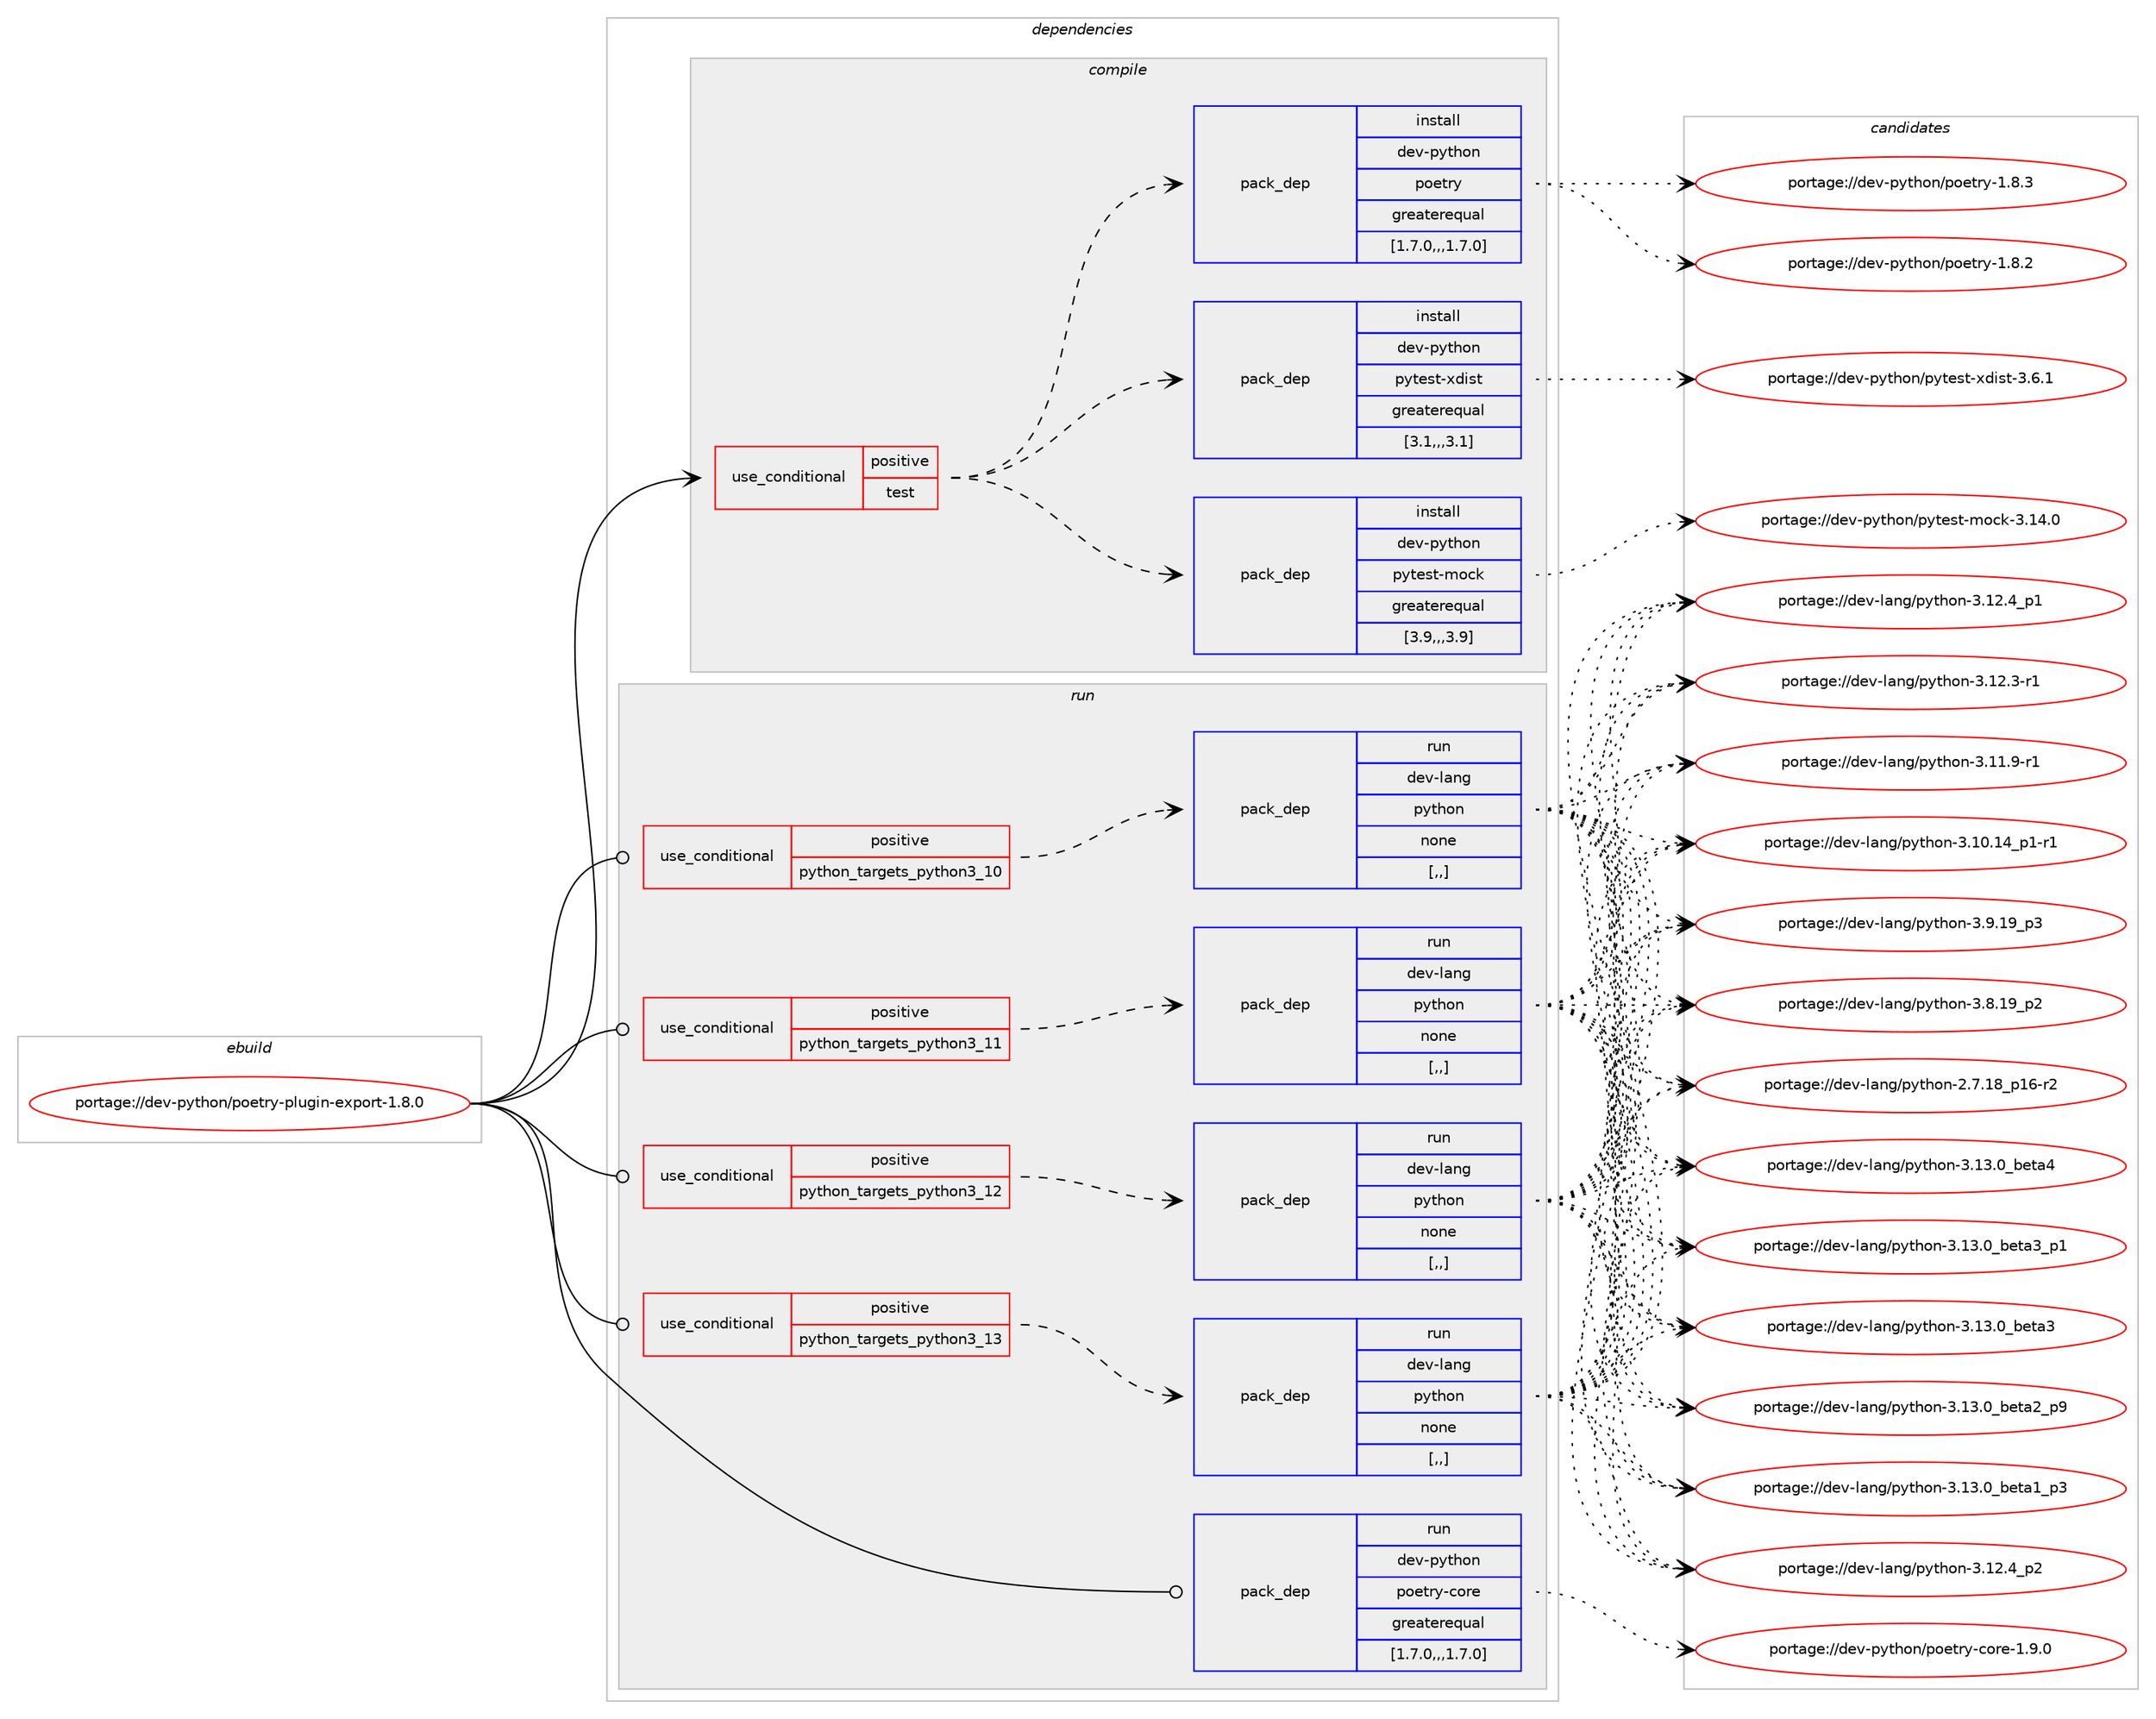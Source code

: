 digraph prolog {

# *************
# Graph options
# *************

newrank=true;
concentrate=true;
compound=true;
graph [rankdir=LR,fontname=Helvetica,fontsize=10,ranksep=1.5];#, ranksep=2.5, nodesep=0.2];
edge  [arrowhead=vee];
node  [fontname=Helvetica,fontsize=10];

# **********
# The ebuild
# **********

subgraph cluster_leftcol {
color=gray;
label=<<i>ebuild</i>>;
id [label="portage://dev-python/poetry-plugin-export-1.8.0", color=red, width=4, href="../dev-python/poetry-plugin-export-1.8.0.svg"];
}

# ****************
# The dependencies
# ****************

subgraph cluster_midcol {
color=gray;
label=<<i>dependencies</i>>;
subgraph cluster_compile {
fillcolor="#eeeeee";
style=filled;
label=<<i>compile</i>>;
subgraph cond36280 {
dependency155225 [label=<<TABLE BORDER="0" CELLBORDER="1" CELLSPACING="0" CELLPADDING="4"><TR><TD ROWSPAN="3" CELLPADDING="10">use_conditional</TD></TR><TR><TD>positive</TD></TR><TR><TD>test</TD></TR></TABLE>>, shape=none, color=red];
subgraph pack117694 {
dependency155226 [label=<<TABLE BORDER="0" CELLBORDER="1" CELLSPACING="0" CELLPADDING="4" WIDTH="220"><TR><TD ROWSPAN="6" CELLPADDING="30">pack_dep</TD></TR><TR><TD WIDTH="110">install</TD></TR><TR><TD>dev-python</TD></TR><TR><TD>poetry</TD></TR><TR><TD>greaterequal</TD></TR><TR><TD>[1.7.0,,,1.7.0]</TD></TR></TABLE>>, shape=none, color=blue];
}
dependency155225:e -> dependency155226:w [weight=20,style="dashed",arrowhead="vee"];
subgraph pack117695 {
dependency155227 [label=<<TABLE BORDER="0" CELLBORDER="1" CELLSPACING="0" CELLPADDING="4" WIDTH="220"><TR><TD ROWSPAN="6" CELLPADDING="30">pack_dep</TD></TR><TR><TD WIDTH="110">install</TD></TR><TR><TD>dev-python</TD></TR><TR><TD>pytest-mock</TD></TR><TR><TD>greaterequal</TD></TR><TR><TD>[3.9,,,3.9]</TD></TR></TABLE>>, shape=none, color=blue];
}
dependency155225:e -> dependency155227:w [weight=20,style="dashed",arrowhead="vee"];
subgraph pack117696 {
dependency155228 [label=<<TABLE BORDER="0" CELLBORDER="1" CELLSPACING="0" CELLPADDING="4" WIDTH="220"><TR><TD ROWSPAN="6" CELLPADDING="30">pack_dep</TD></TR><TR><TD WIDTH="110">install</TD></TR><TR><TD>dev-python</TD></TR><TR><TD>pytest-xdist</TD></TR><TR><TD>greaterequal</TD></TR><TR><TD>[3.1,,,3.1]</TD></TR></TABLE>>, shape=none, color=blue];
}
dependency155225:e -> dependency155228:w [weight=20,style="dashed",arrowhead="vee"];
}
id:e -> dependency155225:w [weight=20,style="solid",arrowhead="vee"];
}
subgraph cluster_compileandrun {
fillcolor="#eeeeee";
style=filled;
label=<<i>compile and run</i>>;
}
subgraph cluster_run {
fillcolor="#eeeeee";
style=filled;
label=<<i>run</i>>;
subgraph cond36281 {
dependency155229 [label=<<TABLE BORDER="0" CELLBORDER="1" CELLSPACING="0" CELLPADDING="4"><TR><TD ROWSPAN="3" CELLPADDING="10">use_conditional</TD></TR><TR><TD>positive</TD></TR><TR><TD>python_targets_python3_10</TD></TR></TABLE>>, shape=none, color=red];
subgraph pack117697 {
dependency155230 [label=<<TABLE BORDER="0" CELLBORDER="1" CELLSPACING="0" CELLPADDING="4" WIDTH="220"><TR><TD ROWSPAN="6" CELLPADDING="30">pack_dep</TD></TR><TR><TD WIDTH="110">run</TD></TR><TR><TD>dev-lang</TD></TR><TR><TD>python</TD></TR><TR><TD>none</TD></TR><TR><TD>[,,]</TD></TR></TABLE>>, shape=none, color=blue];
}
dependency155229:e -> dependency155230:w [weight=20,style="dashed",arrowhead="vee"];
}
id:e -> dependency155229:w [weight=20,style="solid",arrowhead="odot"];
subgraph cond36282 {
dependency155231 [label=<<TABLE BORDER="0" CELLBORDER="1" CELLSPACING="0" CELLPADDING="4"><TR><TD ROWSPAN="3" CELLPADDING="10">use_conditional</TD></TR><TR><TD>positive</TD></TR><TR><TD>python_targets_python3_11</TD></TR></TABLE>>, shape=none, color=red];
subgraph pack117698 {
dependency155232 [label=<<TABLE BORDER="0" CELLBORDER="1" CELLSPACING="0" CELLPADDING="4" WIDTH="220"><TR><TD ROWSPAN="6" CELLPADDING="30">pack_dep</TD></TR><TR><TD WIDTH="110">run</TD></TR><TR><TD>dev-lang</TD></TR><TR><TD>python</TD></TR><TR><TD>none</TD></TR><TR><TD>[,,]</TD></TR></TABLE>>, shape=none, color=blue];
}
dependency155231:e -> dependency155232:w [weight=20,style="dashed",arrowhead="vee"];
}
id:e -> dependency155231:w [weight=20,style="solid",arrowhead="odot"];
subgraph cond36283 {
dependency155233 [label=<<TABLE BORDER="0" CELLBORDER="1" CELLSPACING="0" CELLPADDING="4"><TR><TD ROWSPAN="3" CELLPADDING="10">use_conditional</TD></TR><TR><TD>positive</TD></TR><TR><TD>python_targets_python3_12</TD></TR></TABLE>>, shape=none, color=red];
subgraph pack117699 {
dependency155234 [label=<<TABLE BORDER="0" CELLBORDER="1" CELLSPACING="0" CELLPADDING="4" WIDTH="220"><TR><TD ROWSPAN="6" CELLPADDING="30">pack_dep</TD></TR><TR><TD WIDTH="110">run</TD></TR><TR><TD>dev-lang</TD></TR><TR><TD>python</TD></TR><TR><TD>none</TD></TR><TR><TD>[,,]</TD></TR></TABLE>>, shape=none, color=blue];
}
dependency155233:e -> dependency155234:w [weight=20,style="dashed",arrowhead="vee"];
}
id:e -> dependency155233:w [weight=20,style="solid",arrowhead="odot"];
subgraph cond36284 {
dependency155235 [label=<<TABLE BORDER="0" CELLBORDER="1" CELLSPACING="0" CELLPADDING="4"><TR><TD ROWSPAN="3" CELLPADDING="10">use_conditional</TD></TR><TR><TD>positive</TD></TR><TR><TD>python_targets_python3_13</TD></TR></TABLE>>, shape=none, color=red];
subgraph pack117700 {
dependency155236 [label=<<TABLE BORDER="0" CELLBORDER="1" CELLSPACING="0" CELLPADDING="4" WIDTH="220"><TR><TD ROWSPAN="6" CELLPADDING="30">pack_dep</TD></TR><TR><TD WIDTH="110">run</TD></TR><TR><TD>dev-lang</TD></TR><TR><TD>python</TD></TR><TR><TD>none</TD></TR><TR><TD>[,,]</TD></TR></TABLE>>, shape=none, color=blue];
}
dependency155235:e -> dependency155236:w [weight=20,style="dashed",arrowhead="vee"];
}
id:e -> dependency155235:w [weight=20,style="solid",arrowhead="odot"];
subgraph pack117701 {
dependency155237 [label=<<TABLE BORDER="0" CELLBORDER="1" CELLSPACING="0" CELLPADDING="4" WIDTH="220"><TR><TD ROWSPAN="6" CELLPADDING="30">pack_dep</TD></TR><TR><TD WIDTH="110">run</TD></TR><TR><TD>dev-python</TD></TR><TR><TD>poetry-core</TD></TR><TR><TD>greaterequal</TD></TR><TR><TD>[1.7.0,,,1.7.0]</TD></TR></TABLE>>, shape=none, color=blue];
}
id:e -> dependency155237:w [weight=20,style="solid",arrowhead="odot"];
}
}

# **************
# The candidates
# **************

subgraph cluster_choices {
rank=same;
color=gray;
label=<<i>candidates</i>>;

subgraph choice117694 {
color=black;
nodesep=1;
choice1001011184511212111610411111047112111101116114121454946564651 [label="portage://dev-python/poetry-1.8.3", color=red, width=4,href="../dev-python/poetry-1.8.3.svg"];
choice1001011184511212111610411111047112111101116114121454946564650 [label="portage://dev-python/poetry-1.8.2", color=red, width=4,href="../dev-python/poetry-1.8.2.svg"];
dependency155226:e -> choice1001011184511212111610411111047112111101116114121454946564651:w [style=dotted,weight="100"];
dependency155226:e -> choice1001011184511212111610411111047112111101116114121454946564650:w [style=dotted,weight="100"];
}
subgraph choice117695 {
color=black;
nodesep=1;
choice1001011184511212111610411111047112121116101115116451091119910745514649524648 [label="portage://dev-python/pytest-mock-3.14.0", color=red, width=4,href="../dev-python/pytest-mock-3.14.0.svg"];
dependency155227:e -> choice1001011184511212111610411111047112121116101115116451091119910745514649524648:w [style=dotted,weight="100"];
}
subgraph choice117696 {
color=black;
nodesep=1;
choice100101118451121211161041111104711212111610111511645120100105115116455146544649 [label="portage://dev-python/pytest-xdist-3.6.1", color=red, width=4,href="../dev-python/pytest-xdist-3.6.1.svg"];
dependency155228:e -> choice100101118451121211161041111104711212111610111511645120100105115116455146544649:w [style=dotted,weight="100"];
}
subgraph choice117697 {
color=black;
nodesep=1;
choice1001011184510897110103471121211161041111104551464951464895981011169752 [label="portage://dev-lang/python-3.13.0_beta4", color=red, width=4,href="../dev-lang/python-3.13.0_beta4.svg"];
choice10010111845108971101034711212111610411111045514649514648959810111697519511249 [label="portage://dev-lang/python-3.13.0_beta3_p1", color=red, width=4,href="../dev-lang/python-3.13.0_beta3_p1.svg"];
choice1001011184510897110103471121211161041111104551464951464895981011169751 [label="portage://dev-lang/python-3.13.0_beta3", color=red, width=4,href="../dev-lang/python-3.13.0_beta3.svg"];
choice10010111845108971101034711212111610411111045514649514648959810111697509511257 [label="portage://dev-lang/python-3.13.0_beta2_p9", color=red, width=4,href="../dev-lang/python-3.13.0_beta2_p9.svg"];
choice10010111845108971101034711212111610411111045514649514648959810111697499511251 [label="portage://dev-lang/python-3.13.0_beta1_p3", color=red, width=4,href="../dev-lang/python-3.13.0_beta1_p3.svg"];
choice100101118451089711010347112121116104111110455146495046529511250 [label="portage://dev-lang/python-3.12.4_p2", color=red, width=4,href="../dev-lang/python-3.12.4_p2.svg"];
choice100101118451089711010347112121116104111110455146495046529511249 [label="portage://dev-lang/python-3.12.4_p1", color=red, width=4,href="../dev-lang/python-3.12.4_p1.svg"];
choice100101118451089711010347112121116104111110455146495046514511449 [label="portage://dev-lang/python-3.12.3-r1", color=red, width=4,href="../dev-lang/python-3.12.3-r1.svg"];
choice100101118451089711010347112121116104111110455146494946574511449 [label="portage://dev-lang/python-3.11.9-r1", color=red, width=4,href="../dev-lang/python-3.11.9-r1.svg"];
choice100101118451089711010347112121116104111110455146494846495295112494511449 [label="portage://dev-lang/python-3.10.14_p1-r1", color=red, width=4,href="../dev-lang/python-3.10.14_p1-r1.svg"];
choice100101118451089711010347112121116104111110455146574649579511251 [label="portage://dev-lang/python-3.9.19_p3", color=red, width=4,href="../dev-lang/python-3.9.19_p3.svg"];
choice100101118451089711010347112121116104111110455146564649579511250 [label="portage://dev-lang/python-3.8.19_p2", color=red, width=4,href="../dev-lang/python-3.8.19_p2.svg"];
choice100101118451089711010347112121116104111110455046554649569511249544511450 [label="portage://dev-lang/python-2.7.18_p16-r2", color=red, width=4,href="../dev-lang/python-2.7.18_p16-r2.svg"];
dependency155230:e -> choice1001011184510897110103471121211161041111104551464951464895981011169752:w [style=dotted,weight="100"];
dependency155230:e -> choice10010111845108971101034711212111610411111045514649514648959810111697519511249:w [style=dotted,weight="100"];
dependency155230:e -> choice1001011184510897110103471121211161041111104551464951464895981011169751:w [style=dotted,weight="100"];
dependency155230:e -> choice10010111845108971101034711212111610411111045514649514648959810111697509511257:w [style=dotted,weight="100"];
dependency155230:e -> choice10010111845108971101034711212111610411111045514649514648959810111697499511251:w [style=dotted,weight="100"];
dependency155230:e -> choice100101118451089711010347112121116104111110455146495046529511250:w [style=dotted,weight="100"];
dependency155230:e -> choice100101118451089711010347112121116104111110455146495046529511249:w [style=dotted,weight="100"];
dependency155230:e -> choice100101118451089711010347112121116104111110455146495046514511449:w [style=dotted,weight="100"];
dependency155230:e -> choice100101118451089711010347112121116104111110455146494946574511449:w [style=dotted,weight="100"];
dependency155230:e -> choice100101118451089711010347112121116104111110455146494846495295112494511449:w [style=dotted,weight="100"];
dependency155230:e -> choice100101118451089711010347112121116104111110455146574649579511251:w [style=dotted,weight="100"];
dependency155230:e -> choice100101118451089711010347112121116104111110455146564649579511250:w [style=dotted,weight="100"];
dependency155230:e -> choice100101118451089711010347112121116104111110455046554649569511249544511450:w [style=dotted,weight="100"];
}
subgraph choice117698 {
color=black;
nodesep=1;
choice1001011184510897110103471121211161041111104551464951464895981011169752 [label="portage://dev-lang/python-3.13.0_beta4", color=red, width=4,href="../dev-lang/python-3.13.0_beta4.svg"];
choice10010111845108971101034711212111610411111045514649514648959810111697519511249 [label="portage://dev-lang/python-3.13.0_beta3_p1", color=red, width=4,href="../dev-lang/python-3.13.0_beta3_p1.svg"];
choice1001011184510897110103471121211161041111104551464951464895981011169751 [label="portage://dev-lang/python-3.13.0_beta3", color=red, width=4,href="../dev-lang/python-3.13.0_beta3.svg"];
choice10010111845108971101034711212111610411111045514649514648959810111697509511257 [label="portage://dev-lang/python-3.13.0_beta2_p9", color=red, width=4,href="../dev-lang/python-3.13.0_beta2_p9.svg"];
choice10010111845108971101034711212111610411111045514649514648959810111697499511251 [label="portage://dev-lang/python-3.13.0_beta1_p3", color=red, width=4,href="../dev-lang/python-3.13.0_beta1_p3.svg"];
choice100101118451089711010347112121116104111110455146495046529511250 [label="portage://dev-lang/python-3.12.4_p2", color=red, width=4,href="../dev-lang/python-3.12.4_p2.svg"];
choice100101118451089711010347112121116104111110455146495046529511249 [label="portage://dev-lang/python-3.12.4_p1", color=red, width=4,href="../dev-lang/python-3.12.4_p1.svg"];
choice100101118451089711010347112121116104111110455146495046514511449 [label="portage://dev-lang/python-3.12.3-r1", color=red, width=4,href="../dev-lang/python-3.12.3-r1.svg"];
choice100101118451089711010347112121116104111110455146494946574511449 [label="portage://dev-lang/python-3.11.9-r1", color=red, width=4,href="../dev-lang/python-3.11.9-r1.svg"];
choice100101118451089711010347112121116104111110455146494846495295112494511449 [label="portage://dev-lang/python-3.10.14_p1-r1", color=red, width=4,href="../dev-lang/python-3.10.14_p1-r1.svg"];
choice100101118451089711010347112121116104111110455146574649579511251 [label="portage://dev-lang/python-3.9.19_p3", color=red, width=4,href="../dev-lang/python-3.9.19_p3.svg"];
choice100101118451089711010347112121116104111110455146564649579511250 [label="portage://dev-lang/python-3.8.19_p2", color=red, width=4,href="../dev-lang/python-3.8.19_p2.svg"];
choice100101118451089711010347112121116104111110455046554649569511249544511450 [label="portage://dev-lang/python-2.7.18_p16-r2", color=red, width=4,href="../dev-lang/python-2.7.18_p16-r2.svg"];
dependency155232:e -> choice1001011184510897110103471121211161041111104551464951464895981011169752:w [style=dotted,weight="100"];
dependency155232:e -> choice10010111845108971101034711212111610411111045514649514648959810111697519511249:w [style=dotted,weight="100"];
dependency155232:e -> choice1001011184510897110103471121211161041111104551464951464895981011169751:w [style=dotted,weight="100"];
dependency155232:e -> choice10010111845108971101034711212111610411111045514649514648959810111697509511257:w [style=dotted,weight="100"];
dependency155232:e -> choice10010111845108971101034711212111610411111045514649514648959810111697499511251:w [style=dotted,weight="100"];
dependency155232:e -> choice100101118451089711010347112121116104111110455146495046529511250:w [style=dotted,weight="100"];
dependency155232:e -> choice100101118451089711010347112121116104111110455146495046529511249:w [style=dotted,weight="100"];
dependency155232:e -> choice100101118451089711010347112121116104111110455146495046514511449:w [style=dotted,weight="100"];
dependency155232:e -> choice100101118451089711010347112121116104111110455146494946574511449:w [style=dotted,weight="100"];
dependency155232:e -> choice100101118451089711010347112121116104111110455146494846495295112494511449:w [style=dotted,weight="100"];
dependency155232:e -> choice100101118451089711010347112121116104111110455146574649579511251:w [style=dotted,weight="100"];
dependency155232:e -> choice100101118451089711010347112121116104111110455146564649579511250:w [style=dotted,weight="100"];
dependency155232:e -> choice100101118451089711010347112121116104111110455046554649569511249544511450:w [style=dotted,weight="100"];
}
subgraph choice117699 {
color=black;
nodesep=1;
choice1001011184510897110103471121211161041111104551464951464895981011169752 [label="portage://dev-lang/python-3.13.0_beta4", color=red, width=4,href="../dev-lang/python-3.13.0_beta4.svg"];
choice10010111845108971101034711212111610411111045514649514648959810111697519511249 [label="portage://dev-lang/python-3.13.0_beta3_p1", color=red, width=4,href="../dev-lang/python-3.13.0_beta3_p1.svg"];
choice1001011184510897110103471121211161041111104551464951464895981011169751 [label="portage://dev-lang/python-3.13.0_beta3", color=red, width=4,href="../dev-lang/python-3.13.0_beta3.svg"];
choice10010111845108971101034711212111610411111045514649514648959810111697509511257 [label="portage://dev-lang/python-3.13.0_beta2_p9", color=red, width=4,href="../dev-lang/python-3.13.0_beta2_p9.svg"];
choice10010111845108971101034711212111610411111045514649514648959810111697499511251 [label="portage://dev-lang/python-3.13.0_beta1_p3", color=red, width=4,href="../dev-lang/python-3.13.0_beta1_p3.svg"];
choice100101118451089711010347112121116104111110455146495046529511250 [label="portage://dev-lang/python-3.12.4_p2", color=red, width=4,href="../dev-lang/python-3.12.4_p2.svg"];
choice100101118451089711010347112121116104111110455146495046529511249 [label="portage://dev-lang/python-3.12.4_p1", color=red, width=4,href="../dev-lang/python-3.12.4_p1.svg"];
choice100101118451089711010347112121116104111110455146495046514511449 [label="portage://dev-lang/python-3.12.3-r1", color=red, width=4,href="../dev-lang/python-3.12.3-r1.svg"];
choice100101118451089711010347112121116104111110455146494946574511449 [label="portage://dev-lang/python-3.11.9-r1", color=red, width=4,href="../dev-lang/python-3.11.9-r1.svg"];
choice100101118451089711010347112121116104111110455146494846495295112494511449 [label="portage://dev-lang/python-3.10.14_p1-r1", color=red, width=4,href="../dev-lang/python-3.10.14_p1-r1.svg"];
choice100101118451089711010347112121116104111110455146574649579511251 [label="portage://dev-lang/python-3.9.19_p3", color=red, width=4,href="../dev-lang/python-3.9.19_p3.svg"];
choice100101118451089711010347112121116104111110455146564649579511250 [label="portage://dev-lang/python-3.8.19_p2", color=red, width=4,href="../dev-lang/python-3.8.19_p2.svg"];
choice100101118451089711010347112121116104111110455046554649569511249544511450 [label="portage://dev-lang/python-2.7.18_p16-r2", color=red, width=4,href="../dev-lang/python-2.7.18_p16-r2.svg"];
dependency155234:e -> choice1001011184510897110103471121211161041111104551464951464895981011169752:w [style=dotted,weight="100"];
dependency155234:e -> choice10010111845108971101034711212111610411111045514649514648959810111697519511249:w [style=dotted,weight="100"];
dependency155234:e -> choice1001011184510897110103471121211161041111104551464951464895981011169751:w [style=dotted,weight="100"];
dependency155234:e -> choice10010111845108971101034711212111610411111045514649514648959810111697509511257:w [style=dotted,weight="100"];
dependency155234:e -> choice10010111845108971101034711212111610411111045514649514648959810111697499511251:w [style=dotted,weight="100"];
dependency155234:e -> choice100101118451089711010347112121116104111110455146495046529511250:w [style=dotted,weight="100"];
dependency155234:e -> choice100101118451089711010347112121116104111110455146495046529511249:w [style=dotted,weight="100"];
dependency155234:e -> choice100101118451089711010347112121116104111110455146495046514511449:w [style=dotted,weight="100"];
dependency155234:e -> choice100101118451089711010347112121116104111110455146494946574511449:w [style=dotted,weight="100"];
dependency155234:e -> choice100101118451089711010347112121116104111110455146494846495295112494511449:w [style=dotted,weight="100"];
dependency155234:e -> choice100101118451089711010347112121116104111110455146574649579511251:w [style=dotted,weight="100"];
dependency155234:e -> choice100101118451089711010347112121116104111110455146564649579511250:w [style=dotted,weight="100"];
dependency155234:e -> choice100101118451089711010347112121116104111110455046554649569511249544511450:w [style=dotted,weight="100"];
}
subgraph choice117700 {
color=black;
nodesep=1;
choice1001011184510897110103471121211161041111104551464951464895981011169752 [label="portage://dev-lang/python-3.13.0_beta4", color=red, width=4,href="../dev-lang/python-3.13.0_beta4.svg"];
choice10010111845108971101034711212111610411111045514649514648959810111697519511249 [label="portage://dev-lang/python-3.13.0_beta3_p1", color=red, width=4,href="../dev-lang/python-3.13.0_beta3_p1.svg"];
choice1001011184510897110103471121211161041111104551464951464895981011169751 [label="portage://dev-lang/python-3.13.0_beta3", color=red, width=4,href="../dev-lang/python-3.13.0_beta3.svg"];
choice10010111845108971101034711212111610411111045514649514648959810111697509511257 [label="portage://dev-lang/python-3.13.0_beta2_p9", color=red, width=4,href="../dev-lang/python-3.13.0_beta2_p9.svg"];
choice10010111845108971101034711212111610411111045514649514648959810111697499511251 [label="portage://dev-lang/python-3.13.0_beta1_p3", color=red, width=4,href="../dev-lang/python-3.13.0_beta1_p3.svg"];
choice100101118451089711010347112121116104111110455146495046529511250 [label="portage://dev-lang/python-3.12.4_p2", color=red, width=4,href="../dev-lang/python-3.12.4_p2.svg"];
choice100101118451089711010347112121116104111110455146495046529511249 [label="portage://dev-lang/python-3.12.4_p1", color=red, width=4,href="../dev-lang/python-3.12.4_p1.svg"];
choice100101118451089711010347112121116104111110455146495046514511449 [label="portage://dev-lang/python-3.12.3-r1", color=red, width=4,href="../dev-lang/python-3.12.3-r1.svg"];
choice100101118451089711010347112121116104111110455146494946574511449 [label="portage://dev-lang/python-3.11.9-r1", color=red, width=4,href="../dev-lang/python-3.11.9-r1.svg"];
choice100101118451089711010347112121116104111110455146494846495295112494511449 [label="portage://dev-lang/python-3.10.14_p1-r1", color=red, width=4,href="../dev-lang/python-3.10.14_p1-r1.svg"];
choice100101118451089711010347112121116104111110455146574649579511251 [label="portage://dev-lang/python-3.9.19_p3", color=red, width=4,href="../dev-lang/python-3.9.19_p3.svg"];
choice100101118451089711010347112121116104111110455146564649579511250 [label="portage://dev-lang/python-3.8.19_p2", color=red, width=4,href="../dev-lang/python-3.8.19_p2.svg"];
choice100101118451089711010347112121116104111110455046554649569511249544511450 [label="portage://dev-lang/python-2.7.18_p16-r2", color=red, width=4,href="../dev-lang/python-2.7.18_p16-r2.svg"];
dependency155236:e -> choice1001011184510897110103471121211161041111104551464951464895981011169752:w [style=dotted,weight="100"];
dependency155236:e -> choice10010111845108971101034711212111610411111045514649514648959810111697519511249:w [style=dotted,weight="100"];
dependency155236:e -> choice1001011184510897110103471121211161041111104551464951464895981011169751:w [style=dotted,weight="100"];
dependency155236:e -> choice10010111845108971101034711212111610411111045514649514648959810111697509511257:w [style=dotted,weight="100"];
dependency155236:e -> choice10010111845108971101034711212111610411111045514649514648959810111697499511251:w [style=dotted,weight="100"];
dependency155236:e -> choice100101118451089711010347112121116104111110455146495046529511250:w [style=dotted,weight="100"];
dependency155236:e -> choice100101118451089711010347112121116104111110455146495046529511249:w [style=dotted,weight="100"];
dependency155236:e -> choice100101118451089711010347112121116104111110455146495046514511449:w [style=dotted,weight="100"];
dependency155236:e -> choice100101118451089711010347112121116104111110455146494946574511449:w [style=dotted,weight="100"];
dependency155236:e -> choice100101118451089711010347112121116104111110455146494846495295112494511449:w [style=dotted,weight="100"];
dependency155236:e -> choice100101118451089711010347112121116104111110455146574649579511251:w [style=dotted,weight="100"];
dependency155236:e -> choice100101118451089711010347112121116104111110455146564649579511250:w [style=dotted,weight="100"];
dependency155236:e -> choice100101118451089711010347112121116104111110455046554649569511249544511450:w [style=dotted,weight="100"];
}
subgraph choice117701 {
color=black;
nodesep=1;
choice10010111845112121116104111110471121111011161141214599111114101454946574648 [label="portage://dev-python/poetry-core-1.9.0", color=red, width=4,href="../dev-python/poetry-core-1.9.0.svg"];
dependency155237:e -> choice10010111845112121116104111110471121111011161141214599111114101454946574648:w [style=dotted,weight="100"];
}
}

}
